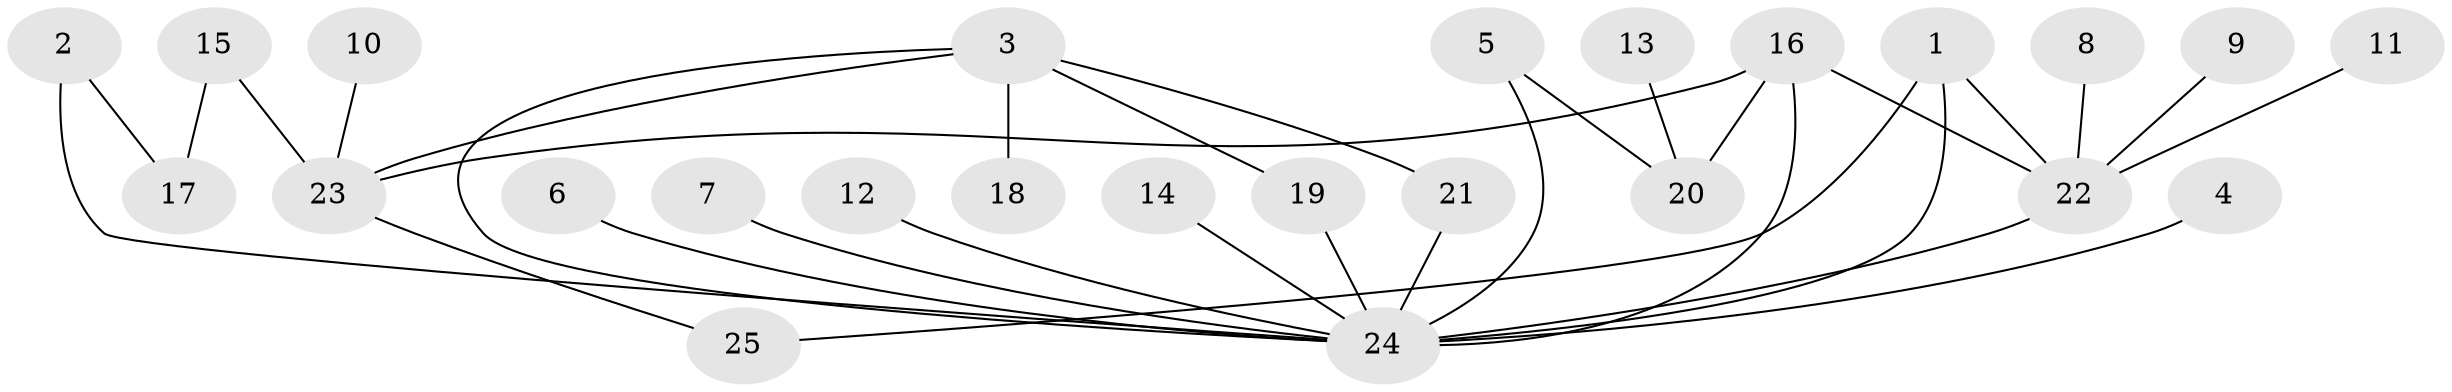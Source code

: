 // original degree distribution, {1: 0.42, 16: 0.02, 2: 0.26, 3: 0.16, 7: 0.04, 6: 0.02, 8: 0.02, 5: 0.02, 4: 0.04}
// Generated by graph-tools (version 1.1) at 2025/01/03/09/25 03:01:50]
// undirected, 25 vertices, 32 edges
graph export_dot {
graph [start="1"]
  node [color=gray90,style=filled];
  1;
  2;
  3;
  4;
  5;
  6;
  7;
  8;
  9;
  10;
  11;
  12;
  13;
  14;
  15;
  16;
  17;
  18;
  19;
  20;
  21;
  22;
  23;
  24;
  25;
  1 -- 22 [weight=1.0];
  1 -- 24 [weight=1.0];
  1 -- 25 [weight=1.0];
  2 -- 17 [weight=1.0];
  2 -- 24 [weight=1.0];
  3 -- 18 [weight=1.0];
  3 -- 19 [weight=1.0];
  3 -- 21 [weight=1.0];
  3 -- 23 [weight=1.0];
  3 -- 24 [weight=1.0];
  4 -- 24 [weight=1.0];
  5 -- 20 [weight=1.0];
  5 -- 24 [weight=1.0];
  6 -- 24 [weight=1.0];
  7 -- 24 [weight=1.0];
  8 -- 22 [weight=1.0];
  9 -- 22 [weight=1.0];
  10 -- 23 [weight=1.0];
  11 -- 22 [weight=1.0];
  12 -- 24 [weight=1.0];
  13 -- 20 [weight=1.0];
  14 -- 24 [weight=1.0];
  15 -- 17 [weight=1.0];
  15 -- 23 [weight=1.0];
  16 -- 20 [weight=3.0];
  16 -- 22 [weight=2.0];
  16 -- 23 [weight=1.0];
  16 -- 24 [weight=1.0];
  19 -- 24 [weight=1.0];
  21 -- 24 [weight=2.0];
  22 -- 24 [weight=1.0];
  23 -- 25 [weight=1.0];
}
